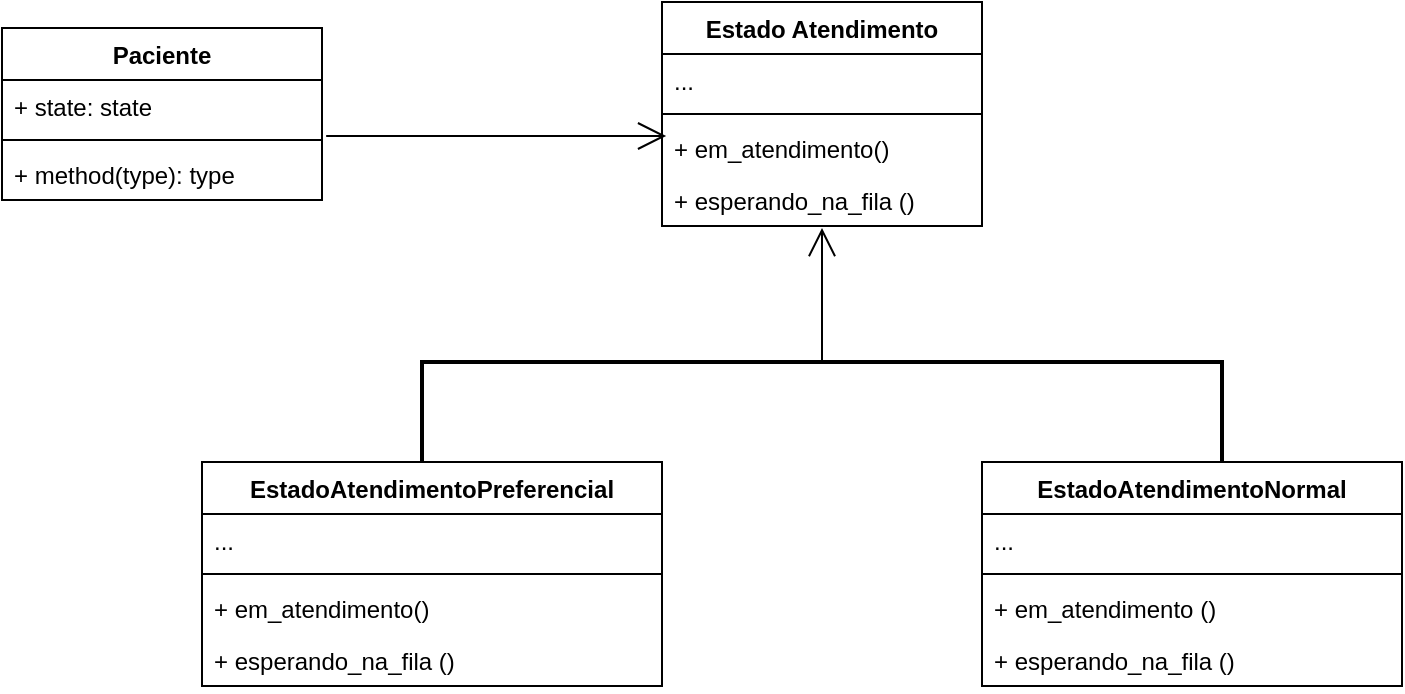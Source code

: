 <mxfile version="17.2.5" type="device"><diagram id="UJYJJTWD6dNoRmdpfW8i" name="Page-1"><mxGraphModel dx="4740" dy="2350" grid="1" gridSize="10" guides="1" tooltips="1" connect="1" arrows="1" fold="1" page="1" pageScale="1" pageWidth="10000" pageHeight="5000" math="0" shadow="0"><root><object label="" id="0"><mxCell/></object><mxCell id="1" parent="0"/><mxCell id="6WwcUms7DUEgHJIn5pUD-1" value="Estado Atendimento" style="swimlane;fontStyle=1;align=center;verticalAlign=top;childLayout=stackLayout;horizontal=1;startSize=26;horizontalStack=0;resizeParent=1;resizeParentMax=0;resizeLast=0;collapsible=1;marginBottom=0;" parent="1" vertex="1"><mxGeometry x="670" y="290" width="160" height="112" as="geometry"/></mxCell><mxCell id="6WwcUms7DUEgHJIn5pUD-2" value="..." style="text;strokeColor=none;fillColor=none;align=left;verticalAlign=top;spacingLeft=4;spacingRight=4;overflow=hidden;rotatable=0;points=[[0,0.5],[1,0.5]];portConstraint=eastwest;" parent="6WwcUms7DUEgHJIn5pUD-1" vertex="1"><mxGeometry y="26" width="160" height="26" as="geometry"/></mxCell><mxCell id="6WwcUms7DUEgHJIn5pUD-3" value="" style="line;strokeWidth=1;fillColor=none;align=left;verticalAlign=middle;spacingTop=-1;spacingLeft=3;spacingRight=3;rotatable=0;labelPosition=right;points=[];portConstraint=eastwest;" parent="6WwcUms7DUEgHJIn5pUD-1" vertex="1"><mxGeometry y="52" width="160" height="8" as="geometry"/></mxCell><mxCell id="6WwcUms7DUEgHJIn5pUD-17" value="+ em_atendimento()" style="text;strokeColor=none;fillColor=none;align=left;verticalAlign=top;spacingLeft=4;spacingRight=4;overflow=hidden;rotatable=0;points=[[0,0.5],[1,0.5]];portConstraint=eastwest;" parent="6WwcUms7DUEgHJIn5pUD-1" vertex="1"><mxGeometry y="60" width="160" height="26" as="geometry"/></mxCell><mxCell id="6WwcUms7DUEgHJIn5pUD-4" value="+ esperando_na_fila ()" style="text;strokeColor=none;fillColor=none;align=left;verticalAlign=top;spacingLeft=4;spacingRight=4;overflow=hidden;rotatable=0;points=[[0,0.5],[1,0.5]];portConstraint=eastwest;" parent="6WwcUms7DUEgHJIn5pUD-1" vertex="1"><mxGeometry y="86" width="160" height="26" as="geometry"/></mxCell><mxCell id="6WwcUms7DUEgHJIn5pUD-5" value="Paciente" style="swimlane;fontStyle=1;align=center;verticalAlign=top;childLayout=stackLayout;horizontal=1;startSize=26;horizontalStack=0;resizeParent=1;resizeParentMax=0;resizeLast=0;collapsible=1;marginBottom=0;" parent="1" vertex="1"><mxGeometry x="340" y="303" width="160" height="86" as="geometry"/></mxCell><mxCell id="6WwcUms7DUEgHJIn5pUD-23" value="+ state: state" style="text;strokeColor=none;fillColor=none;align=left;verticalAlign=top;spacingLeft=4;spacingRight=4;overflow=hidden;rotatable=0;points=[[0,0.5],[1,0.5]];portConstraint=eastwest;" parent="6WwcUms7DUEgHJIn5pUD-5" vertex="1"><mxGeometry y="26" width="160" height="26" as="geometry"/></mxCell><mxCell id="6WwcUms7DUEgHJIn5pUD-7" value="" style="line;strokeWidth=1;fillColor=none;align=left;verticalAlign=middle;spacingTop=-1;spacingLeft=3;spacingRight=3;rotatable=0;labelPosition=right;points=[];portConstraint=eastwest;" parent="6WwcUms7DUEgHJIn5pUD-5" vertex="1"><mxGeometry y="52" width="160" height="8" as="geometry"/></mxCell><mxCell id="6WwcUms7DUEgHJIn5pUD-8" value="+ method(type): type" style="text;strokeColor=none;fillColor=none;align=left;verticalAlign=top;spacingLeft=4;spacingRight=4;overflow=hidden;rotatable=0;points=[[0,0.5],[1,0.5]];portConstraint=eastwest;" parent="6WwcUms7DUEgHJIn5pUD-5" vertex="1"><mxGeometry y="60" width="160" height="26" as="geometry"/></mxCell><mxCell id="6WwcUms7DUEgHJIn5pUD-9" value="EstadoAtendimentoNormal" style="swimlane;fontStyle=1;align=center;verticalAlign=top;childLayout=stackLayout;horizontal=1;startSize=26;horizontalStack=0;resizeParent=1;resizeParentMax=0;resizeLast=0;collapsible=1;marginBottom=0;" parent="1" vertex="1"><mxGeometry x="830" y="520" width="210" height="112" as="geometry"/></mxCell><mxCell id="6WwcUms7DUEgHJIn5pUD-10" value="..." style="text;strokeColor=none;fillColor=none;align=left;verticalAlign=top;spacingLeft=4;spacingRight=4;overflow=hidden;rotatable=0;points=[[0,0.5],[1,0.5]];portConstraint=eastwest;" parent="6WwcUms7DUEgHJIn5pUD-9" vertex="1"><mxGeometry y="26" width="210" height="26" as="geometry"/></mxCell><mxCell id="6WwcUms7DUEgHJIn5pUD-11" value="" style="line;strokeWidth=1;fillColor=none;align=left;verticalAlign=middle;spacingTop=-1;spacingLeft=3;spacingRight=3;rotatable=0;labelPosition=right;points=[];portConstraint=eastwest;" parent="6WwcUms7DUEgHJIn5pUD-9" vertex="1"><mxGeometry y="52" width="210" height="8" as="geometry"/></mxCell><mxCell id="6WwcUms7DUEgHJIn5pUD-19" value="+ em_atendimento ()" style="text;strokeColor=none;fillColor=none;align=left;verticalAlign=top;spacingLeft=4;spacingRight=4;overflow=hidden;rotatable=0;points=[[0,0.5],[1,0.5]];portConstraint=eastwest;" parent="6WwcUms7DUEgHJIn5pUD-9" vertex="1"><mxGeometry y="60" width="210" height="26" as="geometry"/></mxCell><mxCell id="6WwcUms7DUEgHJIn5pUD-20" value="+ esperando_na_fila ()" style="text;strokeColor=none;fillColor=none;align=left;verticalAlign=top;spacingLeft=4;spacingRight=4;overflow=hidden;rotatable=0;points=[[0,0.5],[1,0.5]];portConstraint=eastwest;" parent="6WwcUms7DUEgHJIn5pUD-9" vertex="1"><mxGeometry y="86" width="210" height="26" as="geometry"/></mxCell><mxCell id="6WwcUms7DUEgHJIn5pUD-13" value="EstadoAtendimentoPreferencial" style="swimlane;fontStyle=1;align=center;verticalAlign=top;childLayout=stackLayout;horizontal=1;startSize=26;horizontalStack=0;resizeParent=1;resizeParentMax=0;resizeLast=0;collapsible=1;marginBottom=0;" parent="1" vertex="1"><mxGeometry x="440" y="520" width="230" height="112" as="geometry"/></mxCell><mxCell id="6WwcUms7DUEgHJIn5pUD-14" value="..." style="text;strokeColor=none;fillColor=none;align=left;verticalAlign=top;spacingLeft=4;spacingRight=4;overflow=hidden;rotatable=0;points=[[0,0.5],[1,0.5]];portConstraint=eastwest;" parent="6WwcUms7DUEgHJIn5pUD-13" vertex="1"><mxGeometry y="26" width="230" height="26" as="geometry"/></mxCell><mxCell id="6WwcUms7DUEgHJIn5pUD-15" value="" style="line;strokeWidth=1;fillColor=none;align=left;verticalAlign=middle;spacingTop=-1;spacingLeft=3;spacingRight=3;rotatable=0;labelPosition=right;points=[];portConstraint=eastwest;" parent="6WwcUms7DUEgHJIn5pUD-13" vertex="1"><mxGeometry y="52" width="230" height="8" as="geometry"/></mxCell><mxCell id="6WwcUms7DUEgHJIn5pUD-22" value="+ em_atendimento()" style="text;strokeColor=none;fillColor=none;align=left;verticalAlign=top;spacingLeft=4;spacingRight=4;overflow=hidden;rotatable=0;points=[[0,0.5],[1,0.5]];portConstraint=eastwest;" parent="6WwcUms7DUEgHJIn5pUD-13" vertex="1"><mxGeometry y="60" width="230" height="26" as="geometry"/></mxCell><mxCell id="6WwcUms7DUEgHJIn5pUD-21" value="+ esperando_na_fila ()" style="text;strokeColor=none;fillColor=none;align=left;verticalAlign=top;spacingLeft=4;spacingRight=4;overflow=hidden;rotatable=0;points=[[0,0.5],[1,0.5]];portConstraint=eastwest;" parent="6WwcUms7DUEgHJIn5pUD-13" vertex="1"><mxGeometry y="86" width="230" height="26" as="geometry"/></mxCell><mxCell id="6WwcUms7DUEgHJIn5pUD-24" value="" style="endArrow=open;endFill=1;endSize=12;html=1;rounded=0;exitX=1.013;exitY=1.077;exitDx=0;exitDy=0;exitPerimeter=0;entryX=0.013;entryY=0.269;entryDx=0;entryDy=0;entryPerimeter=0;" parent="1" source="6WwcUms7DUEgHJIn5pUD-23" target="6WwcUms7DUEgHJIn5pUD-17" edge="1"><mxGeometry width="160" relative="1" as="geometry"><mxPoint x="500" y="350" as="sourcePoint"/><mxPoint x="660" y="350" as="targetPoint"/></mxGeometry></mxCell><mxCell id="6WwcUms7DUEgHJIn5pUD-30" value="" style="strokeWidth=2;html=1;shape=mxgraph.flowchart.annotation_1;align=left;pointerEvents=1;direction=south;" parent="1" vertex="1"><mxGeometry x="550" y="470" width="400" height="50" as="geometry"/></mxCell><mxCell id="6WwcUms7DUEgHJIn5pUD-33" value="" style="endArrow=open;endFill=1;endSize=12;html=1;rounded=0;exitX=0;exitY=0.5;exitDx=0;exitDy=0;exitPerimeter=0;entryX=0.5;entryY=1.038;entryDx=0;entryDy=0;entryPerimeter=0;" parent="1" source="6WwcUms7DUEgHJIn5pUD-30" target="6WwcUms7DUEgHJIn5pUD-4" edge="1"><mxGeometry width="160" relative="1" as="geometry"><mxPoint x="760" y="450" as="sourcePoint"/><mxPoint x="920" y="450" as="targetPoint"/></mxGeometry></mxCell></root></mxGraphModel></diagram></mxfile>